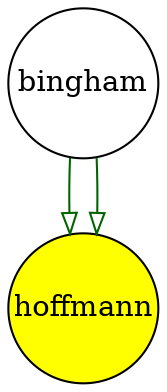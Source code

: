 digraph partagr_bingham_hoffmann { 
 K=0.6 
 "bingham" -> { "hoffmann" } [color="darkgreen", arrowhead="onormal", penwidth=1, href="#26"]; 
 "bingham" -> { "hoffmann" } [color="darkgreen", arrowhead="onormal", penwidth=1, href="#42"]; 
 "bingham" [shape="circle", fixedsize="true", height=1, width=1, style="filled", fillcolor="white", href="#bingham"]; 
 "hoffmann" [shape="circle", fixedsize="true", height=1, width=1, style="filled", fillcolor="yellow", href="#hoffmann"]; 

}